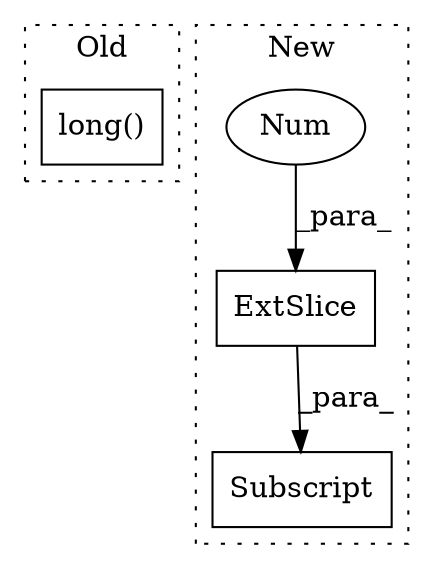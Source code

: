 digraph G {
subgraph cluster0 {
1 [label="long()" a="75" s="7981" l="44" shape="box"];
label = "Old";
style="dotted";
}
subgraph cluster1 {
2 [label="ExtSlice" a="85" s="7981" l="9" shape="box"];
3 [label="Subscript" a="63" s="7981,0" l="47,0" shape="box"];
4 [label="Num" a="76" s="8022" l="2" shape="ellipse"];
label = "New";
style="dotted";
}
2 -> 3 [label="_para_"];
4 -> 2 [label="_para_"];
}